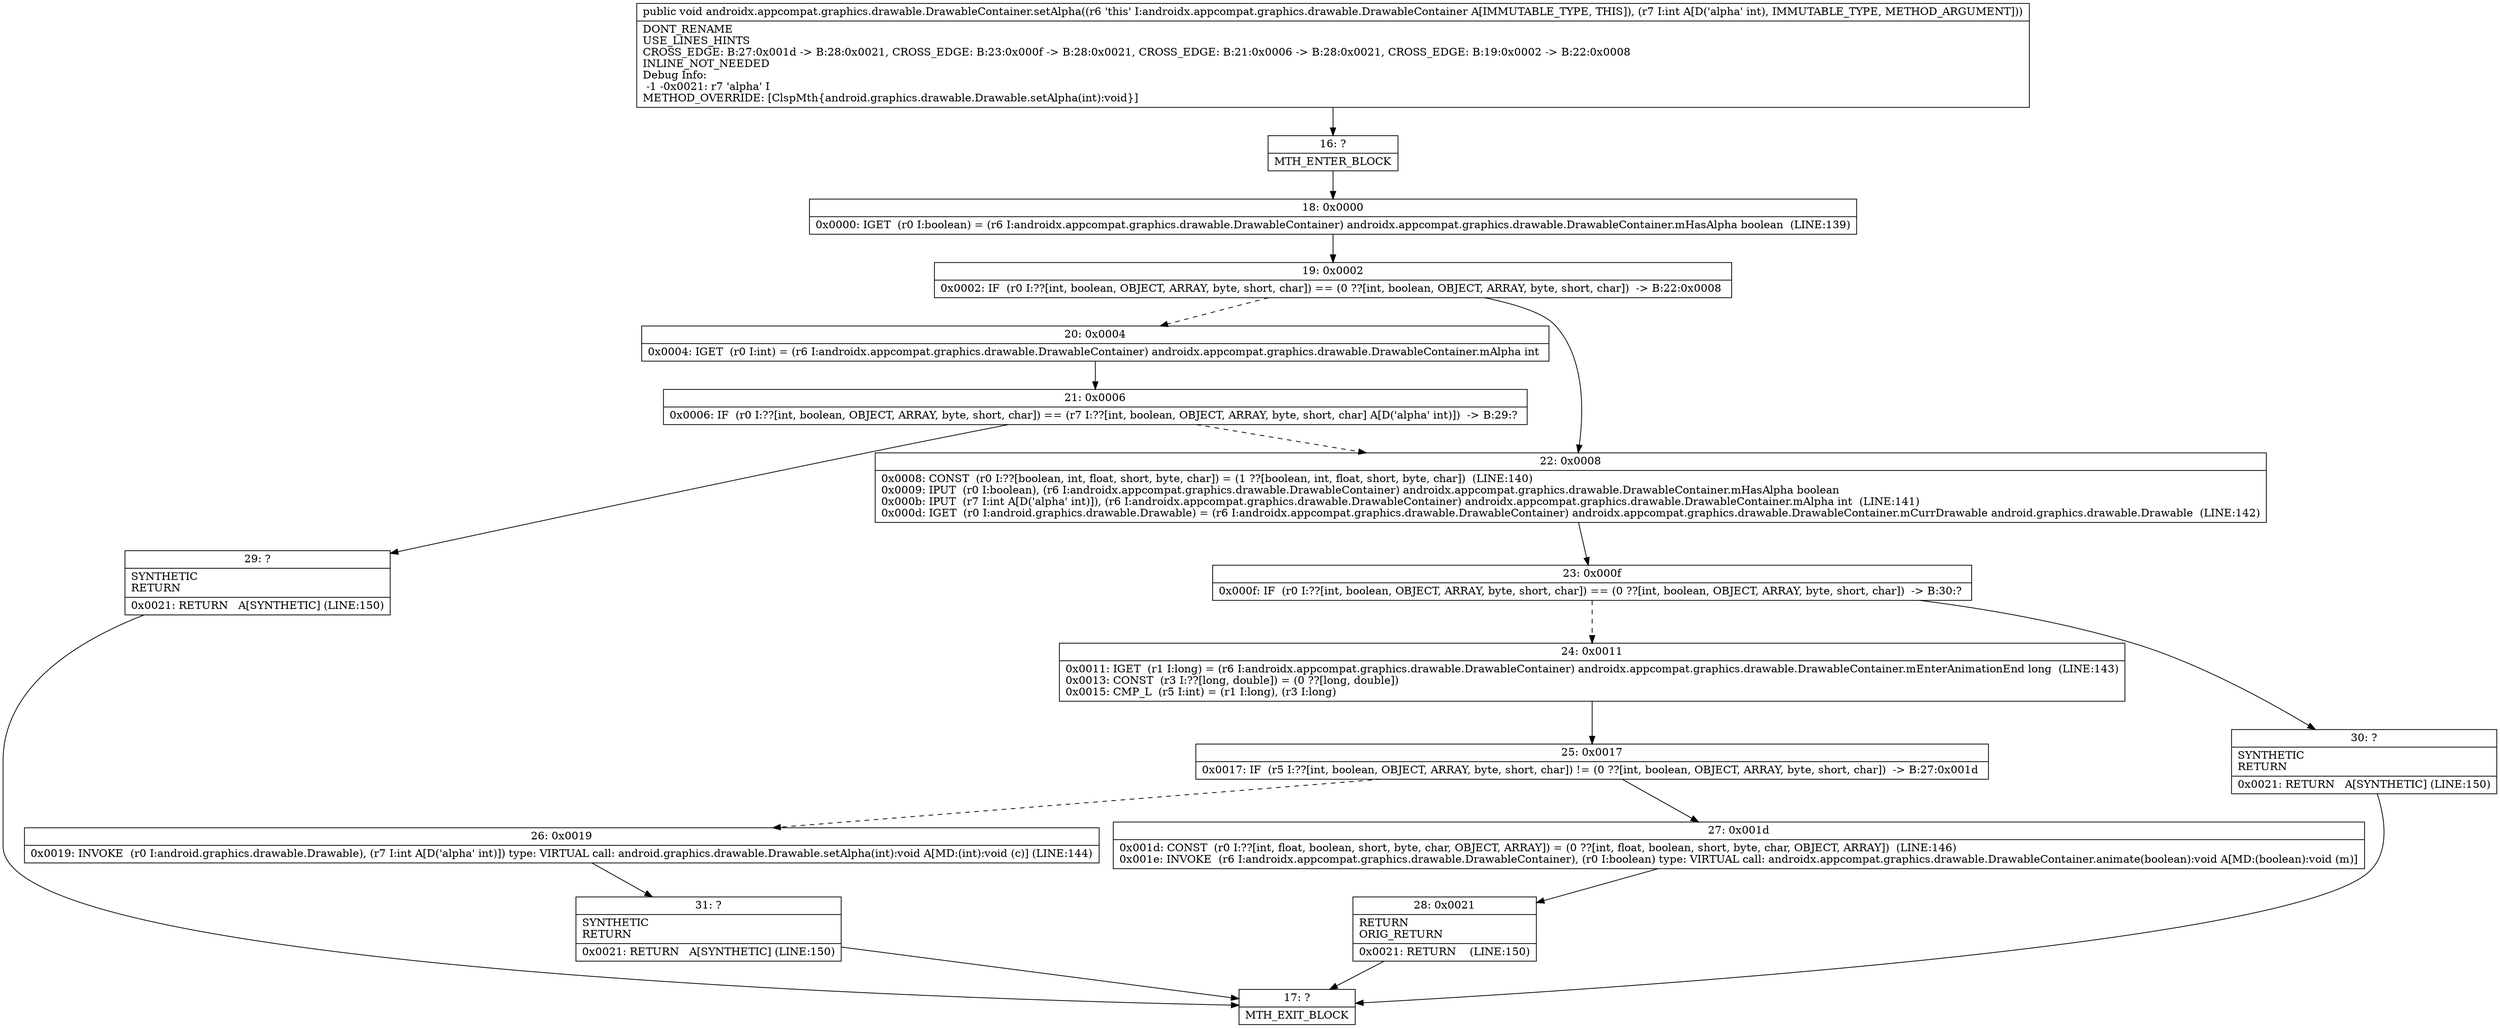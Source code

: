 digraph "CFG forandroidx.appcompat.graphics.drawable.DrawableContainer.setAlpha(I)V" {
Node_16 [shape=record,label="{16\:\ ?|MTH_ENTER_BLOCK\l}"];
Node_18 [shape=record,label="{18\:\ 0x0000|0x0000: IGET  (r0 I:boolean) = (r6 I:androidx.appcompat.graphics.drawable.DrawableContainer) androidx.appcompat.graphics.drawable.DrawableContainer.mHasAlpha boolean  (LINE:139)\l}"];
Node_19 [shape=record,label="{19\:\ 0x0002|0x0002: IF  (r0 I:??[int, boolean, OBJECT, ARRAY, byte, short, char]) == (0 ??[int, boolean, OBJECT, ARRAY, byte, short, char])  \-\> B:22:0x0008 \l}"];
Node_20 [shape=record,label="{20\:\ 0x0004|0x0004: IGET  (r0 I:int) = (r6 I:androidx.appcompat.graphics.drawable.DrawableContainer) androidx.appcompat.graphics.drawable.DrawableContainer.mAlpha int \l}"];
Node_21 [shape=record,label="{21\:\ 0x0006|0x0006: IF  (r0 I:??[int, boolean, OBJECT, ARRAY, byte, short, char]) == (r7 I:??[int, boolean, OBJECT, ARRAY, byte, short, char] A[D('alpha' int)])  \-\> B:29:? \l}"];
Node_29 [shape=record,label="{29\:\ ?|SYNTHETIC\lRETURN\l|0x0021: RETURN   A[SYNTHETIC] (LINE:150)\l}"];
Node_17 [shape=record,label="{17\:\ ?|MTH_EXIT_BLOCK\l}"];
Node_22 [shape=record,label="{22\:\ 0x0008|0x0008: CONST  (r0 I:??[boolean, int, float, short, byte, char]) = (1 ??[boolean, int, float, short, byte, char])  (LINE:140)\l0x0009: IPUT  (r0 I:boolean), (r6 I:androidx.appcompat.graphics.drawable.DrawableContainer) androidx.appcompat.graphics.drawable.DrawableContainer.mHasAlpha boolean \l0x000b: IPUT  (r7 I:int A[D('alpha' int)]), (r6 I:androidx.appcompat.graphics.drawable.DrawableContainer) androidx.appcompat.graphics.drawable.DrawableContainer.mAlpha int  (LINE:141)\l0x000d: IGET  (r0 I:android.graphics.drawable.Drawable) = (r6 I:androidx.appcompat.graphics.drawable.DrawableContainer) androidx.appcompat.graphics.drawable.DrawableContainer.mCurrDrawable android.graphics.drawable.Drawable  (LINE:142)\l}"];
Node_23 [shape=record,label="{23\:\ 0x000f|0x000f: IF  (r0 I:??[int, boolean, OBJECT, ARRAY, byte, short, char]) == (0 ??[int, boolean, OBJECT, ARRAY, byte, short, char])  \-\> B:30:? \l}"];
Node_24 [shape=record,label="{24\:\ 0x0011|0x0011: IGET  (r1 I:long) = (r6 I:androidx.appcompat.graphics.drawable.DrawableContainer) androidx.appcompat.graphics.drawable.DrawableContainer.mEnterAnimationEnd long  (LINE:143)\l0x0013: CONST  (r3 I:??[long, double]) = (0 ??[long, double]) \l0x0015: CMP_L  (r5 I:int) = (r1 I:long), (r3 I:long) \l}"];
Node_25 [shape=record,label="{25\:\ 0x0017|0x0017: IF  (r5 I:??[int, boolean, OBJECT, ARRAY, byte, short, char]) != (0 ??[int, boolean, OBJECT, ARRAY, byte, short, char])  \-\> B:27:0x001d \l}"];
Node_26 [shape=record,label="{26\:\ 0x0019|0x0019: INVOKE  (r0 I:android.graphics.drawable.Drawable), (r7 I:int A[D('alpha' int)]) type: VIRTUAL call: android.graphics.drawable.Drawable.setAlpha(int):void A[MD:(int):void (c)] (LINE:144)\l}"];
Node_31 [shape=record,label="{31\:\ ?|SYNTHETIC\lRETURN\l|0x0021: RETURN   A[SYNTHETIC] (LINE:150)\l}"];
Node_27 [shape=record,label="{27\:\ 0x001d|0x001d: CONST  (r0 I:??[int, float, boolean, short, byte, char, OBJECT, ARRAY]) = (0 ??[int, float, boolean, short, byte, char, OBJECT, ARRAY])  (LINE:146)\l0x001e: INVOKE  (r6 I:androidx.appcompat.graphics.drawable.DrawableContainer), (r0 I:boolean) type: VIRTUAL call: androidx.appcompat.graphics.drawable.DrawableContainer.animate(boolean):void A[MD:(boolean):void (m)]\l}"];
Node_28 [shape=record,label="{28\:\ 0x0021|RETURN\lORIG_RETURN\l|0x0021: RETURN    (LINE:150)\l}"];
Node_30 [shape=record,label="{30\:\ ?|SYNTHETIC\lRETURN\l|0x0021: RETURN   A[SYNTHETIC] (LINE:150)\l}"];
MethodNode[shape=record,label="{public void androidx.appcompat.graphics.drawable.DrawableContainer.setAlpha((r6 'this' I:androidx.appcompat.graphics.drawable.DrawableContainer A[IMMUTABLE_TYPE, THIS]), (r7 I:int A[D('alpha' int), IMMUTABLE_TYPE, METHOD_ARGUMENT]))  | DONT_RENAME\lUSE_LINES_HINTS\lCROSS_EDGE: B:27:0x001d \-\> B:28:0x0021, CROSS_EDGE: B:23:0x000f \-\> B:28:0x0021, CROSS_EDGE: B:21:0x0006 \-\> B:28:0x0021, CROSS_EDGE: B:19:0x0002 \-\> B:22:0x0008\lINLINE_NOT_NEEDED\lDebug Info:\l  \-1 \-0x0021: r7 'alpha' I\lMETHOD_OVERRIDE: [ClspMth\{android.graphics.drawable.Drawable.setAlpha(int):void\}]\l}"];
MethodNode -> Node_16;Node_16 -> Node_18;
Node_18 -> Node_19;
Node_19 -> Node_20[style=dashed];
Node_19 -> Node_22;
Node_20 -> Node_21;
Node_21 -> Node_22[style=dashed];
Node_21 -> Node_29;
Node_29 -> Node_17;
Node_22 -> Node_23;
Node_23 -> Node_24[style=dashed];
Node_23 -> Node_30;
Node_24 -> Node_25;
Node_25 -> Node_26[style=dashed];
Node_25 -> Node_27;
Node_26 -> Node_31;
Node_31 -> Node_17;
Node_27 -> Node_28;
Node_28 -> Node_17;
Node_30 -> Node_17;
}

